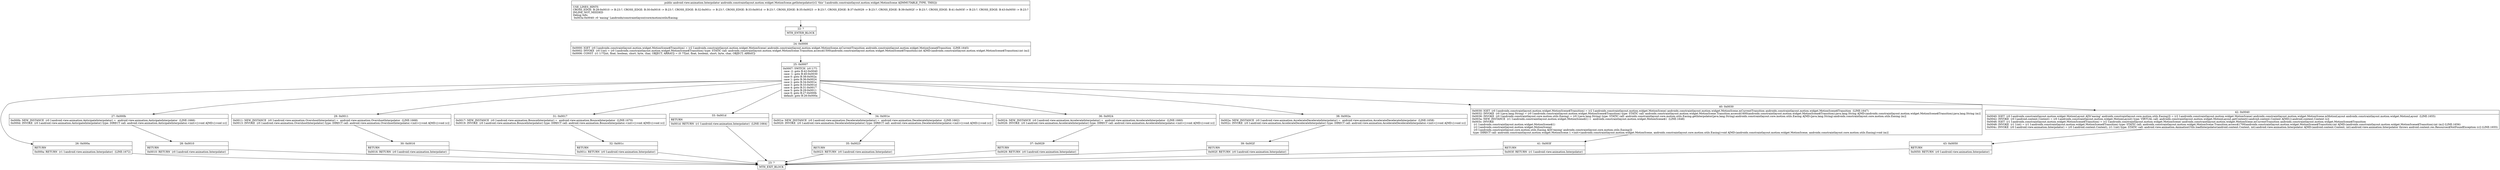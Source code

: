 digraph "CFG forandroidx.constraintlayout.motion.widget.MotionScene.getInterpolator()Landroid\/view\/animation\/Interpolator;" {
Node_22 [shape=record,label="{22\:\ ?|MTH_ENTER_BLOCK\l}"];
Node_24 [shape=record,label="{24\:\ 0x0000|0x0000: IGET  (r0 I:androidx.constraintlayout.motion.widget.MotionScene$Transition) = (r2 I:androidx.constraintlayout.motion.widget.MotionScene) androidx.constraintlayout.motion.widget.MotionScene.mCurrentTransition androidx.constraintlayout.motion.widget.MotionScene$Transition  (LINE:1645)\l0x0002: INVOKE  (r0 I:int) = (r0 I:androidx.constraintlayout.motion.widget.MotionScene$Transition) type: STATIC call: androidx.constraintlayout.motion.widget.MotionScene.Transition.access$1500(androidx.constraintlayout.motion.widget.MotionScene$Transition):int A[MD:(androidx.constraintlayout.motion.widget.MotionScene$Transition):int (m)]\l0x0006: CONST  (r1 I:??[int, float, boolean, short, byte, char, OBJECT, ARRAY]) = (0 ??[int, float, boolean, short, byte, char, OBJECT, ARRAY]) \l}"];
Node_25 [shape=record,label="{25\:\ 0x0007|0x0007: SWITCH  (r0 I:??)\l case \-2: goto B:42:0x0040\l case \-1: goto B:40:0x0030\l case 0: goto B:38:0x002a\l case 1: goto B:36:0x0024\l case 2: goto B:34:0x001e\l case 3: goto B:33:0x001d\l case 4: goto B:31:0x0017\l case 5: goto B:29:0x0011\l case 6: goto B:27:0x000b\l default: goto B:26:0x000a \l}"];
Node_26 [shape=record,label="{26\:\ 0x000a|RETURN\l|0x000a: RETURN  (r1 I:android.view.animation.Interpolator)  (LINE:1672)\l}"];
Node_23 [shape=record,label="{23\:\ ?|MTH_EXIT_BLOCK\l}"];
Node_27 [shape=record,label="{27\:\ 0x000b|0x000b: NEW_INSTANCE  (r0 I:android.view.animation.AnticipateInterpolator) =  android.view.animation.AnticipateInterpolator  (LINE:1666)\l0x000d: INVOKE  (r0 I:android.view.animation.AnticipateInterpolator) type: DIRECT call: android.view.animation.AnticipateInterpolator.\<init\>():void A[MD:():void (c)]\l}"];
Node_28 [shape=record,label="{28\:\ 0x0010|RETURN\l|0x0010: RETURN  (r0 I:android.view.animation.Interpolator) \l}"];
Node_29 [shape=record,label="{29\:\ 0x0011|0x0011: NEW_INSTANCE  (r0 I:android.view.animation.OvershootInterpolator) =  android.view.animation.OvershootInterpolator  (LINE:1668)\l0x0013: INVOKE  (r0 I:android.view.animation.OvershootInterpolator) type: DIRECT call: android.view.animation.OvershootInterpolator.\<init\>():void A[MD:():void (c)]\l}"];
Node_30 [shape=record,label="{30\:\ 0x0016|RETURN\l|0x0016: RETURN  (r0 I:android.view.animation.Interpolator) \l}"];
Node_31 [shape=record,label="{31\:\ 0x0017|0x0017: NEW_INSTANCE  (r0 I:android.view.animation.BounceInterpolator) =  android.view.animation.BounceInterpolator  (LINE:1670)\l0x0019: INVOKE  (r0 I:android.view.animation.BounceInterpolator) type: DIRECT call: android.view.animation.BounceInterpolator.\<init\>():void A[MD:():void (c)]\l}"];
Node_32 [shape=record,label="{32\:\ 0x001c|RETURN\l|0x001c: RETURN  (r0 I:android.view.animation.Interpolator) \l}"];
Node_33 [shape=record,label="{33\:\ 0x001d|RETURN\l|0x001d: RETURN  (r1 I:android.view.animation.Interpolator)  (LINE:1664)\l}"];
Node_34 [shape=record,label="{34\:\ 0x001e|0x001e: NEW_INSTANCE  (r0 I:android.view.animation.DecelerateInterpolator) =  android.view.animation.DecelerateInterpolator  (LINE:1662)\l0x0020: INVOKE  (r0 I:android.view.animation.DecelerateInterpolator) type: DIRECT call: android.view.animation.DecelerateInterpolator.\<init\>():void A[MD:():void (c)]\l}"];
Node_35 [shape=record,label="{35\:\ 0x0023|RETURN\l|0x0023: RETURN  (r0 I:android.view.animation.Interpolator) \l}"];
Node_36 [shape=record,label="{36\:\ 0x0024|0x0024: NEW_INSTANCE  (r0 I:android.view.animation.AccelerateInterpolator) =  android.view.animation.AccelerateInterpolator  (LINE:1660)\l0x0026: INVOKE  (r0 I:android.view.animation.AccelerateInterpolator) type: DIRECT call: android.view.animation.AccelerateInterpolator.\<init\>():void A[MD:():void (c)]\l}"];
Node_37 [shape=record,label="{37\:\ 0x0029|RETURN\l|0x0029: RETURN  (r0 I:android.view.animation.Interpolator) \l}"];
Node_38 [shape=record,label="{38\:\ 0x002a|0x002a: NEW_INSTANCE  (r0 I:android.view.animation.AccelerateDecelerateInterpolator) =  android.view.animation.AccelerateDecelerateInterpolator  (LINE:1658)\l0x002c: INVOKE  (r0 I:android.view.animation.AccelerateDecelerateInterpolator) type: DIRECT call: android.view.animation.AccelerateDecelerateInterpolator.\<init\>():void A[MD:():void (c)]\l}"];
Node_39 [shape=record,label="{39\:\ 0x002f|RETURN\l|0x002f: RETURN  (r0 I:android.view.animation.Interpolator) \l}"];
Node_40 [shape=record,label="{40\:\ 0x0030|0x0030: IGET  (r0 I:androidx.constraintlayout.motion.widget.MotionScene$Transition) = (r2 I:androidx.constraintlayout.motion.widget.MotionScene) androidx.constraintlayout.motion.widget.MotionScene.mCurrentTransition androidx.constraintlayout.motion.widget.MotionScene$Transition  (LINE:1647)\l0x0032: INVOKE  (r0 I:java.lang.String) = (r0 I:androidx.constraintlayout.motion.widget.MotionScene$Transition) type: STATIC call: androidx.constraintlayout.motion.widget.MotionScene.Transition.access$1600(androidx.constraintlayout.motion.widget.MotionScene$Transition):java.lang.String A[MD:(androidx.constraintlayout.motion.widget.MotionScene$Transition):java.lang.String (m)]\l0x0036: INVOKE  (r0 I:androidx.constraintlayout.core.motion.utils.Easing) = (r0 I:java.lang.String) type: STATIC call: androidx.constraintlayout.core.motion.utils.Easing.getInterpolator(java.lang.String):androidx.constraintlayout.core.motion.utils.Easing A[MD:(java.lang.String):androidx.constraintlayout.core.motion.utils.Easing (m)]\l0x003a: NEW_INSTANCE  (r1 I:androidx.constraintlayout.motion.widget.MotionScene$1) =  androidx.constraintlayout.motion.widget.MotionScene$1  (LINE:1648)\l0x003c: INVOKE  \l  (r1 I:androidx.constraintlayout.motion.widget.MotionScene$1)\l  (r2 I:androidx.constraintlayout.motion.widget.MotionScene)\l  (r0 I:androidx.constraintlayout.core.motion.utils.Easing A[D('easing' androidx.constraintlayout.core.motion.utils.Easing)])\l type: DIRECT call: androidx.constraintlayout.motion.widget.MotionScene.1.\<init\>(androidx.constraintlayout.motion.widget.MotionScene, androidx.constraintlayout.core.motion.utils.Easing):void A[MD:(androidx.constraintlayout.motion.widget.MotionScene, androidx.constraintlayout.core.motion.utils.Easing):void (m)]\l}"];
Node_41 [shape=record,label="{41\:\ 0x003f|RETURN\l|0x003f: RETURN  (r1 I:android.view.animation.Interpolator) \l}"];
Node_42 [shape=record,label="{42\:\ 0x0040|0x0040: IGET  (r0 I:androidx.constraintlayout.motion.widget.MotionLayout A[D('easing' androidx.constraintlayout.core.motion.utils.Easing)]) = (r2 I:androidx.constraintlayout.motion.widget.MotionScene) androidx.constraintlayout.motion.widget.MotionScene.mMotionLayout androidx.constraintlayout.motion.widget.MotionLayout  (LINE:1655)\l0x0042: INVOKE  (r0 I:android.content.Context) = (r0 I:androidx.constraintlayout.motion.widget.MotionLayout) type: VIRTUAL call: androidx.constraintlayout.motion.widget.MotionLayout.getContext():android.content.Context A[MD:():android.content.Context (s)]\l0x0046: IGET  (r1 I:androidx.constraintlayout.motion.widget.MotionScene$Transition) = (r2 I:androidx.constraintlayout.motion.widget.MotionScene) androidx.constraintlayout.motion.widget.MotionScene.mCurrentTransition androidx.constraintlayout.motion.widget.MotionScene$Transition \l0x0048: INVOKE  (r1 I:int) = (r1 I:androidx.constraintlayout.motion.widget.MotionScene$Transition) type: STATIC call: androidx.constraintlayout.motion.widget.MotionScene.Transition.access$1700(androidx.constraintlayout.motion.widget.MotionScene$Transition):int A[MD:(androidx.constraintlayout.motion.widget.MotionScene$Transition):int (m)] (LINE:1656)\l0x004c: INVOKE  (r0 I:android.view.animation.Interpolator) = (r0 I:android.content.Context), (r1 I:int) type: STATIC call: android.view.animation.AnimationUtils.loadInterpolator(android.content.Context, int):android.view.animation.Interpolator A[MD:(android.content.Context, int):android.view.animation.Interpolator throws android.content.res.Resources$NotFoundException (c)] (LINE:1655)\l}"];
Node_43 [shape=record,label="{43\:\ 0x0050|RETURN\l|0x0050: RETURN  (r0 I:android.view.animation.Interpolator) \l}"];
MethodNode[shape=record,label="{public android.view.animation.Interpolator androidx.constraintlayout.motion.widget.MotionScene.getInterpolator((r2 'this' I:androidx.constraintlayout.motion.widget.MotionScene A[IMMUTABLE_TYPE, THIS]))  | USE_LINES_HINTS\lCROSS_EDGE: B:28:0x0010 \-\> B:23:?, CROSS_EDGE: B:30:0x0016 \-\> B:23:?, CROSS_EDGE: B:32:0x001c \-\> B:23:?, CROSS_EDGE: B:33:0x001d \-\> B:23:?, CROSS_EDGE: B:35:0x0023 \-\> B:23:?, CROSS_EDGE: B:37:0x0029 \-\> B:23:?, CROSS_EDGE: B:39:0x002f \-\> B:23:?, CROSS_EDGE: B:41:0x003f \-\> B:23:?, CROSS_EDGE: B:43:0x0050 \-\> B:23:?\lINLINE_NOT_NEEDED\lDebug Info:\l  0x003a\-0x0040: r0 'easing' Landroidx\/constraintlayout\/core\/motion\/utils\/Easing;\l}"];
MethodNode -> Node_22;Node_22 -> Node_24;
Node_24 -> Node_25;
Node_25 -> Node_26;
Node_25 -> Node_27;
Node_25 -> Node_29;
Node_25 -> Node_31;
Node_25 -> Node_33;
Node_25 -> Node_34;
Node_25 -> Node_36;
Node_25 -> Node_38;
Node_25 -> Node_40;
Node_25 -> Node_42;
Node_26 -> Node_23;
Node_27 -> Node_28;
Node_28 -> Node_23;
Node_29 -> Node_30;
Node_30 -> Node_23;
Node_31 -> Node_32;
Node_32 -> Node_23;
Node_33 -> Node_23;
Node_34 -> Node_35;
Node_35 -> Node_23;
Node_36 -> Node_37;
Node_37 -> Node_23;
Node_38 -> Node_39;
Node_39 -> Node_23;
Node_40 -> Node_41;
Node_41 -> Node_23;
Node_42 -> Node_43;
Node_43 -> Node_23;
}

